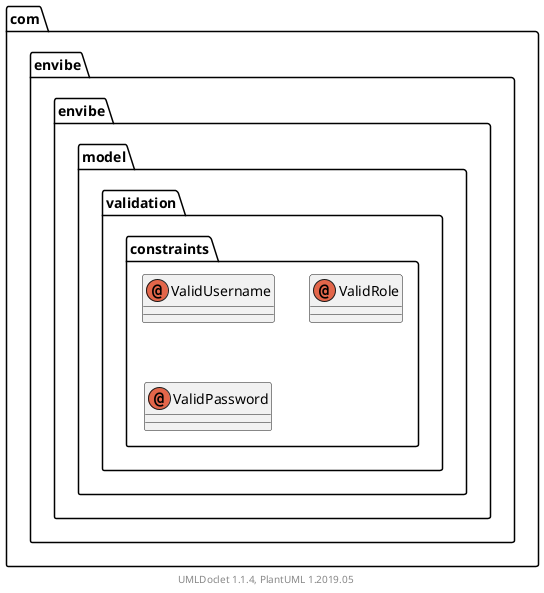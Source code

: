 @startuml

    namespace com.envibe.envibe.model.validation.constraints {

        annotation ValidUsername

        annotation ValidRole

        annotation ValidPassword

    }


    center footer UMLDoclet 1.1.4, PlantUML 1.2019.05
@enduml
